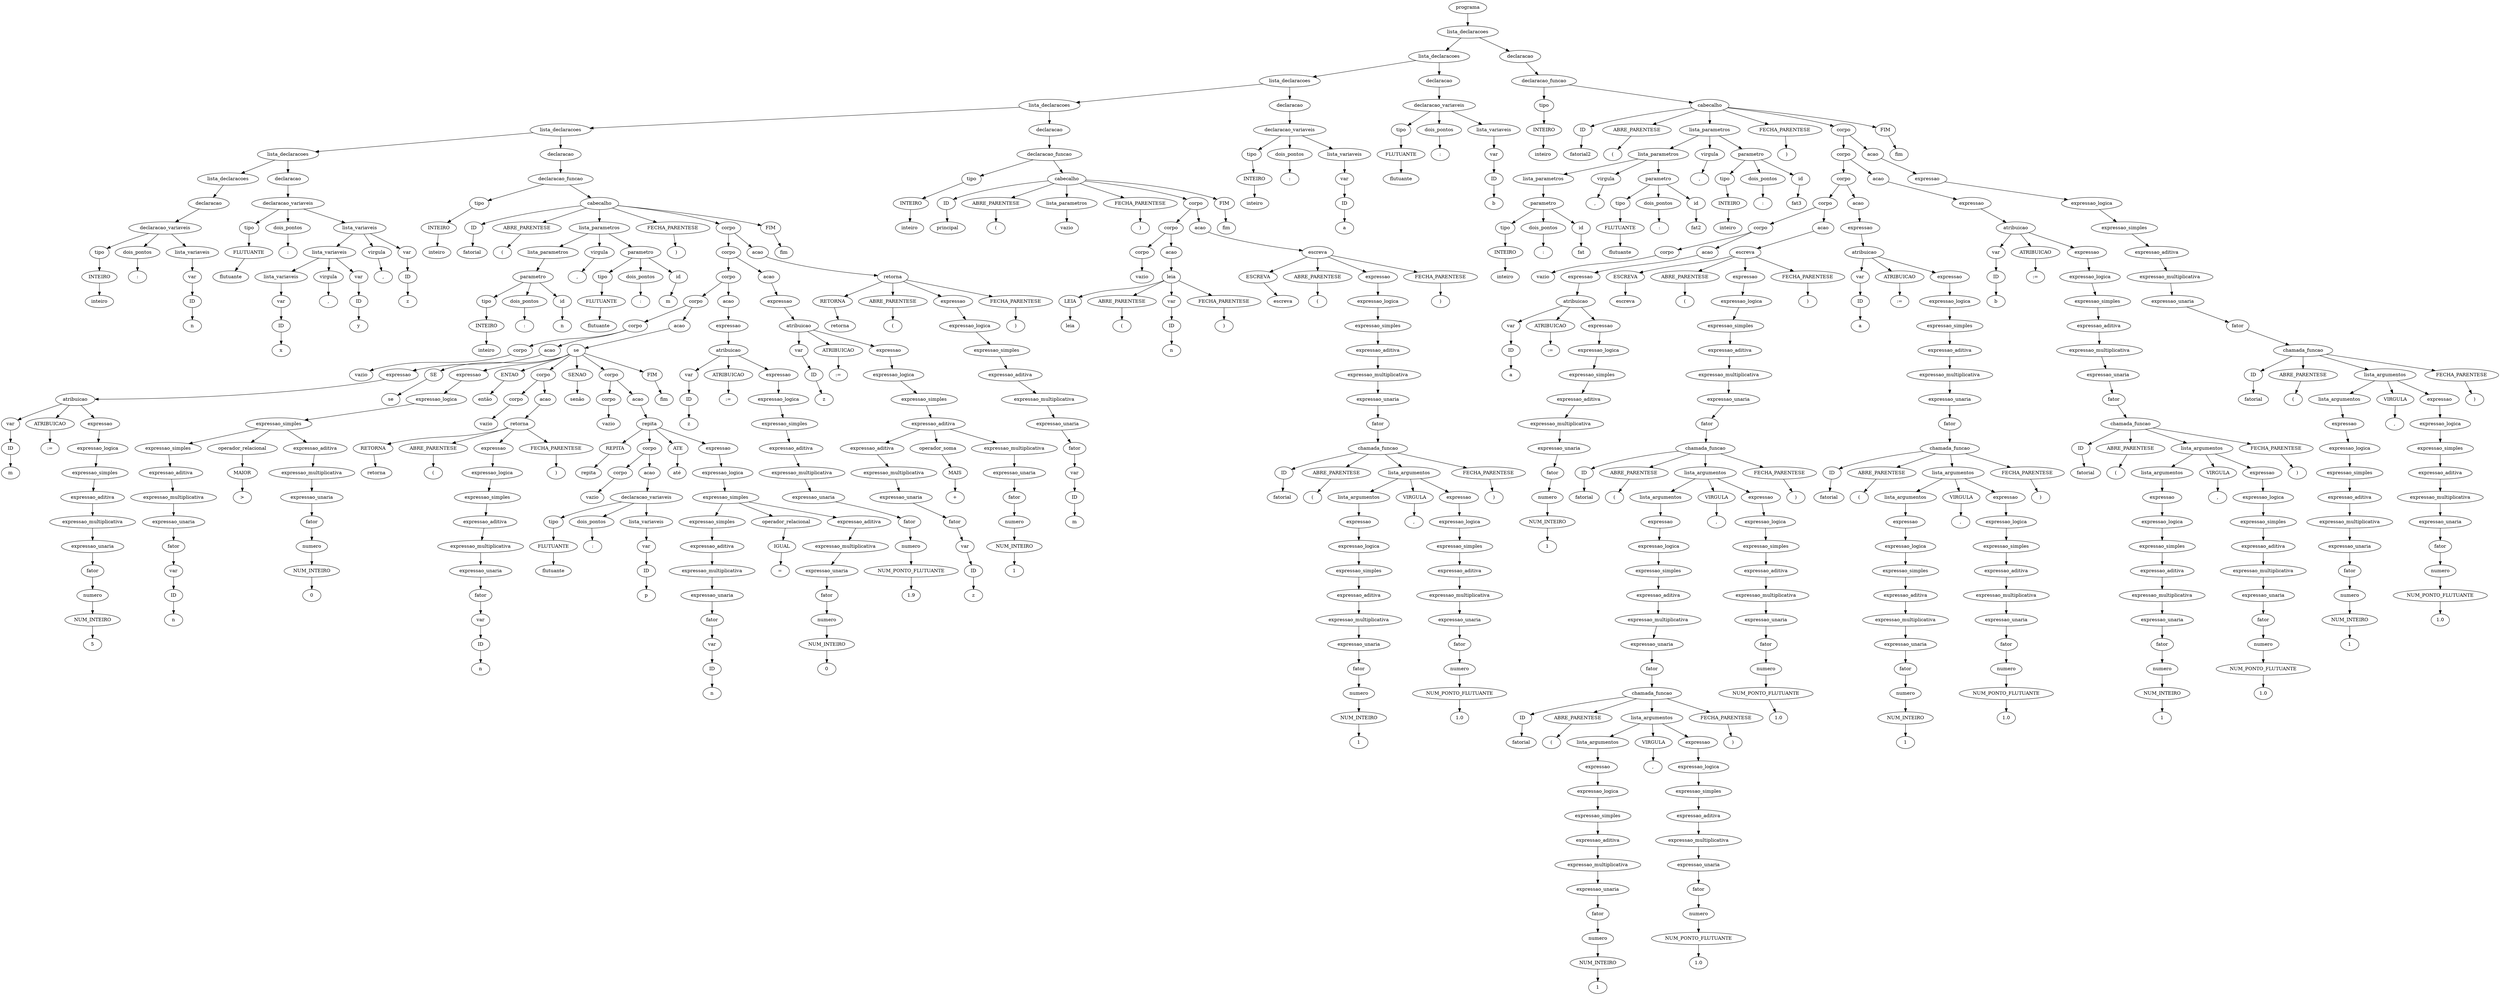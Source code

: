 digraph tree {
    "0x7fcf2af97a60" [label="programa"];
    "0x7fcf2ae71d60" [label="lista_declaracoes"];
    "0x7fcf2ae71250" [label="lista_declaracoes"];
    "0x7fcf2ae67430" [label="lista_declaracoes"];
    "0x7fcf2af97be0" [label="lista_declaracoes"];
    "0x7fcf2af27b20" [label="lista_declaracoes"];
    "0x7fcf2af9aac0" [label="lista_declaracoes"];
    "0x7fcf2af85eb0" [label="lista_declaracoes"];
    "0x7fcf2af85f40" [label="declaracao"];
    "0x7fcf2b099850" [label="declaracao_variaveis"];
    "0x7fcf2af85fa0" [label="tipo"];
    "0x7fcf2b099790" [label="INTEIRO"];
    "0x7fcf2b0997c0" [label="inteiro"];
    "0x7fcf2af85e80" [label="dois_pontos"];
    "0x7fcf2af9ad90" [label=":"];
    "0x7fcf2b0997f0" [label="lista_variaveis"];
    "0x7fcf2af85ee0" [label="var"];
    "0x7fcf2af85e50" [label="ID"];
    "0x7fcf2af9acd0" [label="n"];
    "0x7fcf2af9af70" [label="declaracao"];
    "0x7fcf2af273a0" [label="declaracao_variaveis"];
    "0x7fcf2af9ae20" [label="tipo"];
    "0x7fcf2af60f10" [label="FLUTUANTE"];
    "0x7fcf2af27100" [label="flutuante"];
    "0x7fcf2af272b0" [label="dois_pontos"];
    "0x7fcf2af272e0" [label=":"];
    "0x7fcf2af27430" [label="lista_variaveis"];
    "0x7fcf2af27040" [label="lista_variaveis"];
    "0x7fcf2af27250" [label="lista_variaveis"];
    "0x7fcf2af9afd0" [label="var"];
    "0x7fcf2af9ad30" [label="ID"];
    "0x7fcf2af270d0" [label="x"];
    "0x7fcf2af27280" [label="virgula"];
    "0x7fcf2af273d0" [label=","];
    "0x7fcf2af27190" [label="var"];
    "0x7fcf2af27160" [label="ID"];
    "0x7fcf2af27340" [label="y"];
    "0x7fcf2af27460" [label="virgula"];
    "0x7fcf2af27310" [label=","];
    "0x7fcf2af270a0" [label="var"];
    "0x7fcf2af27070" [label="ID"];
    "0x7fcf2af271f0" [label="z"];
    "0x7fcf2af27400" [label="declaracao"];
    "0x7fcf2af27370" [label="declaracao_funcao"];
    "0x7fcf2af85fd0" [label="tipo"];
    "0x7fcf2af85f10" [label="INTEIRO"];
    "0x7fcf2af274c0" [label="inteiro"];
    "0x7fcf2af97640" [label="cabecalho"];
    "0x7fcf2af97eb0" [label="ID"];
    "0x7fcf2af97d00" [label="fatorial"];
    "0x7fcf2af97d30" [label="ABRE_PARENTESE"];
    "0x7fcf2ae670d0" [label="("];
    "0x7fcf2af27670" [label="lista_parametros"];
    "0x7fcf2af27580" [label="lista_parametros"];
    "0x7fcf2af275b0" [label="parametro"];
    "0x7fcf2af274f0" [label="tipo"];
    "0x7fcf2af27490" [label="INTEIRO"];
    "0x7fcf2af276a0" [label="inteiro"];
    "0x7fcf2af275e0" [label="dois_pontos"];
    "0x7fcf2af277f0" [label=":"];
    "0x7fcf2af27820" [label="id"];
    "0x7fcf2af27850" [label="n"];
    "0x7fcf2af27910" [label="virgula"];
    "0x7fcf2af27700" [label=","];
    "0x7fcf2af27610" [label="parametro"];
    "0x7fcf2af276d0" [label="tipo"];
    "0x7fcf2af277c0" [label="FLUTUANTE"];
    "0x7fcf2af27940" [label="flutuante"];
    "0x7fcf2af27640" [label="dois_pontos"];
    "0x7fcf2af27a90" [label=":"];
    "0x7fcf2af27ac0" [label="id"];
    "0x7fcf2af27af0" [label="m"];
    "0x7fcf2ae67100" [label="FECHA_PARENTESE"];
    "0x7fcf2ae67130" [label=")"];
    "0x7fcf2af97e50" [label="corpo"];
    "0x7fcf2af97c40" [label="corpo"];
    "0x7fcf2af976d0" [label="corpo"];
    "0x7fcf2aee0dc0" [label="corpo"];
    "0x7fcf2af27f70" [label="corpo"];
    "0x7fcf2af27790" [label="corpo"];
    "0x7fcf2af278b0" [label="vazio"];
    "0x7fcf2af27e80" [label="acao"];
    "0x7fcf2af27970" [label="expressao"];
    "0x7fcf2af27e20" [label="atribuicao"];
    "0x7fcf2af27730" [label="var"];
    "0x7fcf2af279a0" [label="ID"];
    "0x7fcf2af27c10" [label="m"];
    "0x7fcf2af27eb0" [label="ATRIBUICAO"];
    "0x7fcf2af27f40" [label=":="];
    "0x7fcf2af27df0" [label="expressao"];
    "0x7fcf2af27dc0" [label="expressao_logica"];
    "0x7fcf2af27cd0" [label="expressao_simples"];
    "0x7fcf2af27ca0" [label="expressao_aditiva"];
    "0x7fcf2af27d90" [label="expressao_multiplicativa"];
    "0x7fcf2af27c40" [label="expressao_unaria"];
    "0x7fcf2af27c70" [label="fator"];
    "0x7fcf2af279d0" [label="numero"];
    "0x7fcf2af27b80" [label="NUM_INTEIRO"];
    "0x7fcf2af27d60" [label="5"];
    "0x7fcf2af27d00" [label="acao"];
    "0x7fcf2aee05b0" [label="se"];
    "0x7fcf2aee0af0" [label="SE"];
    "0x7fcf2af97430" [label="se"];
    "0x7fcf2aee04c0" [label="expressao"];
    "0x7fcf2aee0160" [label="expressao_logica"];
    "0x7fcf2aee0400" [label="expressao_simples"];
    "0x7fcf2aee00a0" [label="expressao_simples"];
    "0x7fcf2af27ee0" [label="expressao_aditiva"];
    "0x7fcf2af27a60" [label="expressao_multiplicativa"];
    "0x7fcf2af27fa0" [label="expressao_unaria"];
    "0x7fcf2af27e50" [label="fator"];
    "0x7fcf2af278e0" [label="var"];
    "0x7fcf2af27760" [label="ID"];
    "0x7fcf2af27be0" [label="n"];
    "0x7fcf2aee0100" [label="operador_relacional"];
    "0x7fcf2aee0220" [label="MAIOR"];
    "0x7fcf2aee0340" [label=">"];
    "0x7fcf2aee02e0" [label="expressao_aditiva"];
    "0x7fcf2aee0460" [label="expressao_multiplicativa"];
    "0x7fcf2aee0370" [label="expressao_unaria"];
    "0x7fcf2aee02b0" [label="fator"];
    "0x7fcf2af27fd0" [label="numero"];
    "0x7fcf2aee0040" [label="NUM_INTEIRO"];
    "0x7fcf2aee0430" [label="0"];
    "0x7fcf2af97460" [label="ENTAO"];
    "0x7fcf2af972b0" [label="então"];
    "0x7fcf2aee08b0" [label="corpo"];
    "0x7fcf2aee05e0" [label="corpo"];
    "0x7fcf2aee04f0" [label="vazio"];
    "0x7fcf2aee09d0" [label="acao"];
    "0x7fcf2aee0850" [label="retorna"];
    "0x7fcf2aee08e0" [label="RETORNA"];
    "0x7fcf2aee0a00" [label="retorna"];
    "0x7fcf2aee0a30" [label="ABRE_PARENTESE"];
    "0x7fcf2aee0a60" [label="("];
    "0x7fcf2aee0820" [label="expressao"];
    "0x7fcf2aee07f0" [label="expressao_logica"];
    "0x7fcf2aee0760" [label="expressao_simples"];
    "0x7fcf2aee06d0" [label="expressao_aditiva"];
    "0x7fcf2aee07c0" [label="expressao_multiplicativa"];
    "0x7fcf2aee0610" [label="expressao_unaria"];
    "0x7fcf2aee06a0" [label="fator"];
    "0x7fcf2aee0550" [label="var"];
    "0x7fcf2aee0490" [label="ID"];
    "0x7fcf2aee0790" [label="n"];
    "0x7fcf2aee0a90" [label="FECHA_PARENTESE"];
    "0x7fcf2aee0ac0" [label=")"];
    "0x7fcf2af970a0" [label="SENAO"];
    "0x7fcf2af97040" [label="senão"];
    "0x7fcf2aee0c10" [label="corpo"];
    "0x7fcf2aee0b20" [label="corpo"];
    "0x7fcf2aee0580" [label="vazio"];
    "0x7fcf2aee0880" [label="acao"];
    "0x7fcf2af97310" [label="repita"];
    "0x7fcf2af973a0" [label="REPITA"];
    "0x7fcf2af97340" [label="repita"];
    "0x7fcf2aee0d30" [label="corpo"];
    "0x7fcf2aee0bb0" [label="corpo"];
    "0x7fcf2aee0970" [label="vazio"];
    "0x7fcf2aee0be0" [label="acao"];
    "0x7fcf2aee0cd0" [label="declaracao_variaveis"];
    "0x7fcf2aee0910" [label="tipo"];
    "0x7fcf2aee0730" [label="FLUTUANTE"];
    "0x7fcf2aee0ca0" [label="flutuante"];
    "0x7fcf2aee0d90" [label="dois_pontos"];
    "0x7fcf2aee0eb0" [label=":"];
    "0x7fcf2aee0d00" [label="lista_variaveis"];
    "0x7fcf2aee0b50" [label="var"];
    "0x7fcf2aee0700" [label="ID"];
    "0x7fcf2aee0df0" [label="p"];
    "0x7fcf2af973d0" [label="ATE"];
    "0x7fcf2af97400" [label="até"];
    "0x7fcf2af972e0" [label="expressao"];
    "0x7fcf2aee0fd0" [label="expressao_logica"];
    "0x7fcf2af971f0" [label="expressao_simples"];
    "0x7fcf2aee0f70" [label="expressao_simples"];
    "0x7fcf2aee0e20" [label="expressao_aditiva"];
    "0x7fcf2aee0f10" [label="expressao_multiplicativa"];
    "0x7fcf2aee0e80" [label="expressao_unaria"];
    "0x7fcf2aee0c40" [label="fator"];
    "0x7fcf2aee0670" [label="var"];
    "0x7fcf2aee0b80" [label="ID"];
    "0x7fcf2aee0ee0" [label="n"];
    "0x7fcf2aee0fa0" [label="operador_relacional"];
    "0x7fcf2af97070" [label="IGUAL"];
    "0x7fcf2af97160" [label="="];
    "0x7fcf2af97100" [label="expressao_aditiva"];
    "0x7fcf2af97280" [label="expressao_multiplicativa"];
    "0x7fcf2af97190" [label="expressao_unaria"];
    "0x7fcf2af970d0" [label="fator"];
    "0x7fcf2aee0e50" [label="numero"];
    "0x7fcf2aee0f40" [label="NUM_INTEIRO"];
    "0x7fcf2af97250" [label="0"];
    "0x7fcf2af97490" [label="FIM"];
    "0x7fcf2af974c0" [label="fim"];
    "0x7fcf2aee03d0" [label="acao"];
    "0x7fcf2aee01c0" [label="expressao"];
    "0x7fcf2af97580" [label="atribuicao"];
    "0x7fcf2af27f10" [label="var"];
    "0x7fcf2af27bb0" [label="ID"];
    "0x7fcf2aee0310" [label="z"];
    "0x7fcf2af97610" [label="ATRIBUICAO"];
    "0x7fcf2af976a0" [label=":="];
    "0x7fcf2af97550" [label="expressao"];
    "0x7fcf2af971c0" [label="expressao_logica"];
    "0x7fcf2af97520" [label="expressao_simples"];
    "0x7fcf2aee0640" [label="expressao_aditiva"];
    "0x7fcf2af97220" [label="expressao_multiplicativa"];
    "0x7fcf2aee09a0" [label="expressao_unaria"];
    "0x7fcf2aee0940" [label="fator"];
    "0x7fcf2aee0d60" [label="numero"];
    "0x7fcf2af97370" [label="NUM_PONTO_FLUTUANTE"];
    "0x7fcf2af97130" [label="1.9"];
    "0x7fcf2af97c10" [label="acao"];
    "0x7fcf2af97700" [label="expressao"];
    "0x7fcf2af97940" [label="atribuicao"];
    "0x7fcf2af27d30" [label="var"];
    "0x7fcf2aee0280" [label="ID"];
    "0x7fcf2aee0520" [label="z"];
    "0x7fcf2af978e0" [label="ATRIBUICAO"];
    "0x7fcf2af97bb0" [label=":="];
    "0x7fcf2af97b80" [label="expressao"];
    "0x7fcf2af97b50" [label="expressao_logica"];
    "0x7fcf2af978b0" [label="expressao_simples"];
    "0x7fcf2af979a0" [label="expressao_aditiva"];
    "0x7fcf2af97790" [label="expressao_aditiva"];
    "0x7fcf2af97880" [label="expressao_multiplicativa"];
    "0x7fcf2aee03a0" [label="expressao_unaria"];
    "0x7fcf2af97760" [label="fator"];
    "0x7fcf2aee0c70" [label="var"];
    "0x7fcf2af974f0" [label="ID"];
    "0x7fcf2af97850" [label="z"];
    "0x7fcf2af97a00" [label="operador_soma"];
    "0x7fcf2af97820" [label="MAIS"];
    "0x7fcf2af97910" [label="+"];
    "0x7fcf2af97b20" [label="expressao_multiplicativa"];
    "0x7fcf2af97a30" [label="expressao_unaria"];
    "0x7fcf2af97970" [label="fator"];
    "0x7fcf2af977c0" [label="numero"];
    "0x7fcf2af977f0" [label="NUM_INTEIRO"];
    "0x7fcf2af97af0" [label="1"];
    "0x7fcf2af97f70" [label="acao"];
    "0x7fcf2af97df0" [label="retorna"];
    "0x7fcf2af97e80" [label="RETORNA"];
    "0x7fcf2af97fa0" [label="retorna"];
    "0x7fcf2af97fd0" [label="ABRE_PARENTESE"];
    "0x7fcf2ae67040" [label="("];
    "0x7fcf2af97dc0" [label="expressao"];
    "0x7fcf2af97d90" [label="expressao_logica"];
    "0x7fcf2af97d60" [label="expressao_simples"];
    "0x7fcf2af97cd0" [label="expressao_aditiva"];
    "0x7fcf2af975b0" [label="expressao_multiplicativa"];
    "0x7fcf2af97c70" [label="expressao_unaria"];
    "0x7fcf2af97ca0" [label="fator"];
    "0x7fcf2af975e0" [label="var"];
    "0x7fcf2af97670" [label="ID"];
    "0x7fcf2af97730" [label="m"];
    "0x7fcf2ae67070" [label="FECHA_PARENTESE"];
    "0x7fcf2ae670a0" [label=")"];
    "0x7fcf2ae67160" [label="FIM"];
    "0x7fcf2ae67190" [label="fim"];
    "0x7fcf2af27b50" [label="declaracao"];
    "0x7fcf2af27a00" [label="declaracao_funcao"];
    "0x7fcf2af9adc0" [label="tipo"];
    "0x7fcf2af9adf0" [label="INTEIRO"];
    "0x7fcf2af27520" [label="inteiro"];
    "0x7fcf2ae67220" [label="cabecalho"];
    "0x7fcf2ae67fd0" [label="ID"];
    "0x7fcf2ae67a30" [label="principal"];
    "0x7fcf2ae67d00" [label="ABRE_PARENTESE"];
    "0x7fcf2ae67d30" [label="("];
    "0x7fcf2ae671f0" [label="lista_parametros"];
    "0x7fcf2af97e20" [label="vazio"];
    "0x7fcf2ae71040" [label="FECHA_PARENTESE"];
    "0x7fcf2ae71070" [label=")"];
    "0x7fcf2ae67be0" [label="corpo"];
    "0x7fcf2ae67520" [label="corpo"];
    "0x7fcf2ae672e0" [label="corpo"];
    "0x7fcf2af271c0" [label="vazio"];
    "0x7fcf2ae675e0" [label="acao"];
    "0x7fcf2ae673a0" [label="leia"];
    "0x7fcf2ae673d0" [label="LEIA"];
    "0x7fcf2ae67610" [label="leia"];
    "0x7fcf2ae67640" [label="ABRE_PARENTESE"];
    "0x7fcf2ae67670" [label="("];
    "0x7fcf2ae671c0" [label="var"];
    "0x7fcf2ae67250" [label="ID"];
    "0x7fcf2ae674c0" [label="n"];
    "0x7fcf2ae676a0" [label="FECHA_PARENTESE"];
    "0x7fcf2ae676d0" [label=")"];
    "0x7fcf2ae67eb0" [label="acao"];
    "0x7fcf2ae67400" [label="escreva"];
    "0x7fcf2ae67c70" [label="ESCREVA"];
    "0x7fcf2ae67ee0" [label="escreva"];
    "0x7fcf2ae67f10" [label="ABRE_PARENTESE"];
    "0x7fcf2ae67f40" [label="("];
    "0x7fcf2ae67460" [label="expressao"];
    "0x7fcf2ae67e20" [label="expressao_logica"];
    "0x7fcf2ae67d60" [label="expressao_simples"];
    "0x7fcf2ae67310" [label="expressao_aditiva"];
    "0x7fcf2ae67df0" [label="expressao_multiplicativa"];
    "0x7fcf2ae67cd0" [label="expressao_unaria"];
    "0x7fcf2ae67d90" [label="fator"];
    "0x7fcf2ae67910" [label="chamada_funcao"];
    "0x7fcf2ae679a0" [label="ID"];
    "0x7fcf2ae677c0" [label="fatorial"];
    "0x7fcf2ae677f0" [label="ABRE_PARENTESE"];
    "0x7fcf2ae67bb0" [label="("];
    "0x7fcf2ae67b80" [label="lista_argumentos"];
    "0x7fcf2ae678b0" [label="lista_argumentos"];
    "0x7fcf2ae67880" [label="expressao"];
    "0x7fcf2ae67850" [label="expressao_logica"];
    "0x7fcf2ae67820" [label="expressao_simples"];
    "0x7fcf2ae67790" [label="expressao_aditiva"];
    "0x7fcf2ae67730" [label="expressao_multiplicativa"];
    "0x7fcf2ae67580" [label="expressao_unaria"];
    "0x7fcf2ae67760" [label="fator"];
    "0x7fcf2af97f40" [label="numero"];
    "0x7fcf2ae672b0" [label="NUM_INTEIRO"];
    "0x7fcf2ae67700" [label="1"];
    "0x7fcf2ae67c10" [label="VIRGULA"];
    "0x7fcf2ae67ca0" [label=","];
    "0x7fcf2ae67b50" [label="expressao"];
    "0x7fcf2ae67b20" [label="expressao_logica"];
    "0x7fcf2ae67a90" [label="expressao_simples"];
    "0x7fcf2ae67a00" [label="expressao_aditiva"];
    "0x7fcf2ae67af0" [label="expressao_multiplicativa"];
    "0x7fcf2ae67940" [label="expressao_unaria"];
    "0x7fcf2ae679d0" [label="fator"];
    "0x7fcf2ae678e0" [label="numero"];
    "0x7fcf2ae67970" [label="NUM_PONTO_FLUTUANTE"];
    "0x7fcf2ae67ac0" [label="1.0"];
    "0x7fcf2ae67c40" [label="FECHA_PARENTESE"];
    "0x7fcf2ae67dc0" [label=")"];
    "0x7fcf2ae67f70" [label="FECHA_PARENTESE"];
    "0x7fcf2ae67fa0" [label=")"];
    "0x7fcf2ae710a0" [label="FIM"];
    "0x7fcf2ae710d0" [label="fim"];
    "0x7fcf2ae67280" [label="declaracao"];
    "0x7fcf2ae67550" [label="declaracao_variaveis"];
    "0x7fcf2af27550" [label="tipo"];
    "0x7fcf2af27220" [label="INTEIRO"];
    "0x7fcf2af27a30" [label="inteiro"];
    "0x7fcf2ae71190" [label="dois_pontos"];
    "0x7fcf2ae711c0" [label=":"];
    "0x7fcf2ae67a60" [label="lista_variaveis"];
    "0x7fcf2ae67340" [label="var"];
    "0x7fcf2ae67370" [label="ID"];
    "0x7fcf2ae67e80" [label="a"];
    "0x7fcf2af97f10" [label="declaracao"];
    "0x7fcf2ae712e0" [label="declaracao_variaveis"];
    "0x7fcf2af97a90" [label="tipo"];
    "0x7fcf2af979d0" [label="FLUTUANTE"];
    "0x7fcf2ae71220" [label="flutuante"];
    "0x7fcf2ae714f0" [label="dois_pontos"];
    "0x7fcf2ae71520" [label=":"];
    "0x7fcf2ae71130" [label="lista_variaveis"];
    "0x7fcf2ae67e50" [label="var"];
    "0x7fcf2ae675b0" [label="ID"];
    "0x7fcf2ae713a0" [label="b"];
    "0x7fcf2ae71550" [label="declaracao"];
    "0x7fcf2ae71100" [label="declaracao_funcao"];
    "0x7fcf2af97ee0" [label="tipo"];
    "0x7fcf2af97ac0" [label="INTEIRO"];
    "0x7fcf2ae71580" [label="inteiro"];
    "0x7fcf2ae89190" [label="cabecalho"];
    "0x7fcf2ae89880" [label="ID"];
    "0x7fcf2ae89700" [label="fatorial2"];
    "0x7fcf2ae89bb0" [label="ABRE_PARENTESE"];
    "0x7fcf2ae89be0" [label="("];
    "0x7fcf2ae71790" [label="lista_parametros"];
    "0x7fcf2ae716d0" [label="lista_parametros"];
    "0x7fcf2ae715b0" [label="lista_parametros"];
    "0x7fcf2ae715e0" [label="parametro"];
    "0x7fcf2ae71340" [label="tipo"];
    "0x7fcf2ae71280" [label="INTEIRO"];
    "0x7fcf2ae71700" [label="inteiro"];
    "0x7fcf2ae71640" [label="dois_pontos"];
    "0x7fcf2ae71850" [label=":"];
    "0x7fcf2ae71880" [label="id"];
    "0x7fcf2ae718b0" [label="fat"];
    "0x7fcf2ae71940" [label="virgula"];
    "0x7fcf2ae71760" [label=","];
    "0x7fcf2ae71670" [label="parametro"];
    "0x7fcf2ae71730" [label="tipo"];
    "0x7fcf2ae71820" [label="FLUTUANTE"];
    "0x7fcf2ae71970" [label="flutuante"];
    "0x7fcf2ae716a0" [label="dois_pontos"];
    "0x7fcf2ae71ac0" [label=":"];
    "0x7fcf2ae71af0" [label="id"];
    "0x7fcf2ae71b20" [label="fat2"];
    "0x7fcf2ae71c10" [label="virgula"];
    "0x7fcf2ae71bb0" [label=","];
    "0x7fcf2ae719d0" [label="parametro"];
    "0x7fcf2ae718e0" [label="tipo"];
    "0x7fcf2ae71910" [label="INTEIRO"];
    "0x7fcf2ae717c0" [label="inteiro"];
    "0x7fcf2ae71a00" [label="dois_pontos"];
    "0x7fcf2ae71cd0" [label=":"];
    "0x7fcf2ae71d00" [label="id"];
    "0x7fcf2ae71d30" [label="fat3"];
    "0x7fcf2ae89c10" [label="FECHA_PARENTESE"];
    "0x7fcf2ae89c40" [label=")"];
    "0x7fcf2ae89100" [label="corpo"];
    "0x7fcf2ae893a0" [label="corpo"];
    "0x7fcf2ae80a90" [label="corpo"];
    "0x7fcf2ae79cd0" [label="corpo"];
    "0x7fcf2ae791f0" [label="corpo"];
    "0x7fcf2ae71a60" [label="corpo"];
    "0x7fcf2ae71b50" [label="vazio"];
    "0x7fcf2ae71df0" [label="acao"];
    "0x7fcf2ae717f0" [label="expressao"];
    "0x7fcf2ae790a0" [label="atribuicao"];
    "0x7fcf2ae71be0" [label="var"];
    "0x7fcf2ae71dc0" [label="ID"];
    "0x7fcf2ae71e50" [label="a"];
    "0x7fcf2ae79130" [label="ATRIBUICAO"];
    "0x7fcf2ae791c0" [label=":="];
    "0x7fcf2ae79070" [label="expressao"];
    "0x7fcf2ae79040" [label="expressao_logica"];
    "0x7fcf2ae71f70" [label="expressao_simples"];
    "0x7fcf2ae71ee0" [label="expressao_aditiva"];
    "0x7fcf2ae71fd0" [label="expressao_multiplicativa"];
    "0x7fcf2ae71e80" [label="expressao_unaria"];
    "0x7fcf2ae71eb0" [label="fator"];
    "0x7fcf2ae719a0" [label="numero"];
    "0x7fcf2ae71a90" [label="NUM_INTEIRO"];
    "0x7fcf2ae71fa0" [label="1"];
    "0x7fcf2ae71f10" [label="acao"];
    "0x7fcf2ae792b0" [label="escreva"];
    "0x7fcf2ae79d60" [label="ESCREVA"];
    "0x7fcf2ae79fd0" [label="escreva"];
    "0x7fcf2ae80040" [label="ABRE_PARENTESE"];
    "0x7fcf2ae80070" [label="("];
    "0x7fcf2ae79280" [label="expressao"];
    "0x7fcf2ae79f10" [label="expressao_logica"];
    "0x7fcf2ae79e50" [label="expressao_simples"];
    "0x7fcf2ae79250" [label="expressao_aditiva"];
    "0x7fcf2ae79ee0" [label="expressao_multiplicativa"];
    "0x7fcf2ae79dc0" [label="expressao_unaria"];
    "0x7fcf2ae79e80" [label="fator"];
    "0x7fcf2ae79850" [label="chamada_funcao"];
    "0x7fcf2ae796d0" [label="ID"];
    "0x7fcf2ae79970" [label="fatorial"];
    "0x7fcf2ae799a0" [label="ABRE_PARENTESE"];
    "0x7fcf2ae79ca0" [label="("];
    "0x7fcf2ae79c70" [label="lista_argumentos"];
    "0x7fcf2ae79370" [label="lista_argumentos"];
    "0x7fcf2ae79340" [label="expressao"];
    "0x7fcf2ae79a90" [label="expressao_logica"];
    "0x7fcf2ae799d0" [label="expressao_simples"];
    "0x7fcf2ae79310" [label="expressao_aditiva"];
    "0x7fcf2ae79a60" [label="expressao_multiplicativa"];
    "0x7fcf2ae79940" [label="expressao_unaria"];
    "0x7fcf2ae79a00" [label="fator"];
    "0x7fcf2ae79580" [label="chamada_funcao"];
    "0x7fcf2ae79610" [label="ID"];
    "0x7fcf2ae79430" [label="fatorial"];
    "0x7fcf2ae79460" [label="ABRE_PARENTESE"];
    "0x7fcf2ae79820" [label="("];
    "0x7fcf2ae797f0" [label="lista_argumentos"];
    "0x7fcf2ae79520" [label="lista_argumentos"];
    "0x7fcf2ae794f0" [label="expressao"];
    "0x7fcf2ae794c0" [label="expressao_logica"];
    "0x7fcf2ae79490" [label="expressao_simples"];
    "0x7fcf2ae79400" [label="expressao_aditiva"];
    "0x7fcf2ae71ca0" [label="expressao_multiplicativa"];
    "0x7fcf2ae79220" [label="expressao_unaria"];
    "0x7fcf2ae793d0" [label="fator"];
    "0x7fcf2ae71b80" [label="numero"];
    "0x7fcf2ae71a30" [label="NUM_INTEIRO"];
    "0x7fcf2ae71e20" [label="1"];
    "0x7fcf2ae79880" [label="VIRGULA"];
    "0x7fcf2ae79910" [label=","];
    "0x7fcf2ae797c0" [label="expressao"];
    "0x7fcf2ae79790" [label="expressao_logica"];
    "0x7fcf2ae79700" [label="expressao_simples"];
    "0x7fcf2ae79670" [label="expressao_aditiva"];
    "0x7fcf2ae79760" [label="expressao_multiplicativa"];
    "0x7fcf2ae795b0" [label="expressao_unaria"];
    "0x7fcf2ae79640" [label="fator"];
    "0x7fcf2ae79550" [label="numero"];
    "0x7fcf2ae795e0" [label="NUM_PONTO_FLUTUANTE"];
    "0x7fcf2ae79730" [label="1.0"];
    "0x7fcf2ae798b0" [label="FECHA_PARENTESE"];
    "0x7fcf2ae79a30" [label=")"];
    "0x7fcf2ae79d00" [label="VIRGULA"];
    "0x7fcf2ae79d90" [label=","];
    "0x7fcf2ae79c40" [label="expressao"];
    "0x7fcf2ae79c10" [label="expressao_logica"];
    "0x7fcf2ae79b80" [label="expressao_simples"];
    "0x7fcf2ae79af0" [label="expressao_aditiva"];
    "0x7fcf2ae79be0" [label="expressao_multiplicativa"];
    "0x7fcf2ae798e0" [label="expressao_unaria"];
    "0x7fcf2ae79ac0" [label="fator"];
    "0x7fcf2ae793a0" [label="numero"];
    "0x7fcf2ae796a0" [label="NUM_PONTO_FLUTUANTE"];
    "0x7fcf2ae79bb0" [label="1.0"];
    "0x7fcf2ae79d30" [label="FECHA_PARENTESE"];
    "0x7fcf2ae79eb0" [label=")"];
    "0x7fcf2ae800a0" [label="FECHA_PARENTESE"];
    "0x7fcf2ae800d0" [label=")"];
    "0x7fcf2ae79160" [label="acao"];
    "0x7fcf2ae79f40" [label="expressao"];
    "0x7fcf2ae80130" [label="atribuicao"];
    "0x7fcf2ae79100" [label="var"];
    "0x7fcf2ae79190" [label="ID"];
    "0x7fcf2ae79b20" [label="a"];
    "0x7fcf2ae80880" [label="ATRIBUICAO"];
    "0x7fcf2ae80a60" [label=":="];
    "0x7fcf2ae80100" [label="expressao"];
    "0x7fcf2ae80a30" [label="expressao_logica"];
    "0x7fcf2ae80970" [label="expressao_simples"];
    "0x7fcf2ae809a0" [label="expressao_aditiva"];
    "0x7fcf2ae80a00" [label="expressao_multiplicativa"];
    "0x7fcf2ae808e0" [label="expressao_unaria"];
    "0x7fcf2ae79e20" [label="fator"];
    "0x7fcf2ae80400" [label="chamada_funcao"];
    "0x7fcf2ae80490" [label="ID"];
    "0x7fcf2ae80220" [label="fatorial"];
    "0x7fcf2ae80250" [label="ABRE_PARENTESE"];
    "0x7fcf2ae80790" [label="("];
    "0x7fcf2ae80730" [label="lista_argumentos"];
    "0x7fcf2ae80370" [label="lista_argumentos"];
    "0x7fcf2ae80340" [label="expressao"];
    "0x7fcf2ae80310" [label="expressao_logica"];
    "0x7fcf2ae80280" [label="expressao_simples"];
    "0x7fcf2ae801f0" [label="expressao_aditiva"];
    "0x7fcf2ae802e0" [label="expressao_multiplicativa"];
    "0x7fcf2ae79df0" [label="expressao_unaria"];
    "0x7fcf2ae80190" [label="fator"];
    "0x7fcf2ae79f70" [label="numero"];
    "0x7fcf2ae79b50" [label="NUM_INTEIRO"];
    "0x7fcf2ae802b0" [label="1"];
    "0x7fcf2ae80820" [label="VIRGULA"];
    "0x7fcf2ae808b0" [label=","];
    "0x7fcf2ae806d0" [label="expressao"];
    "0x7fcf2ae80670" [label="expressao_logica"];
    "0x7fcf2ae80580" [label="expressao_simples"];
    "0x7fcf2ae804f0" [label="expressao_aditiva"];
    "0x7fcf2ae80610" [label="expressao_multiplicativa"];
    "0x7fcf2ae80430" [label="expressao_unaria"];
    "0x7fcf2ae804c0" [label="fator"];
    "0x7fcf2ae803d0" [label="numero"];
    "0x7fcf2ae80460" [label="NUM_PONTO_FLUTUANTE"];
    "0x7fcf2ae805b0" [label="1.0"];
    "0x7fcf2ae80850" [label="FECHA_PARENTESE"];
    "0x7fcf2ae809d0" [label=")"];
    "0x7fcf2ae80520" [label="acao"];
    "0x7fcf2ae80ac0" [label="expressao"];
    "0x7fcf2ae80f40" [label="atribuicao"];
    "0x7fcf2ae71f40" [label="var"];
    "0x7fcf2ae79fa0" [label="ID"];
    "0x7fcf2ae792e0" [label="b"];
    "0x7fcf2ae892b0" [label="ATRIBUICAO"];
    "0x7fcf2ae89370" [label=":="];
    "0x7fcf2ae80b80" [label="expressao"];
    "0x7fcf2ae89340" [label="expressao_logica"];
    "0x7fcf2ae80f10" [label="expressao_simples"];
    "0x7fcf2ae80b50" [label="expressao_aditiva"];
    "0x7fcf2ae89310" [label="expressao_multiplicativa"];
    "0x7fcf2ae80bb0" [label="expressao_unaria"];
    "0x7fcf2ae80b20" [label="fator"];
    "0x7fcf2ae80df0" [label="chamada_funcao"];
    "0x7fcf2ae80e80" [label="ID"];
    "0x7fcf2ae80c40" [label="fatorial"];
    "0x7fcf2ae80c70" [label="ABRE_PARENTESE"];
    "0x7fcf2ae890d0" [label="("];
    "0x7fcf2ae890a0" [label="lista_argumentos"];
    "0x7fcf2ae80d90" [label="lista_argumentos"];
    "0x7fcf2ae80d60" [label="expressao"];
    "0x7fcf2ae80d30" [label="expressao_logica"];
    "0x7fcf2ae80ca0" [label="expressao_simples"];
    "0x7fcf2ae80c10" [label="expressao_aditiva"];
    "0x7fcf2ae80d00" [label="expressao_multiplicativa"];
    "0x7fcf2ae790d0" [label="expressao_unaria"];
    "0x7fcf2ae80be0" [label="fator"];
    "0x7fcf2ae80910" [label="numero"];
    "0x7fcf2ae80940" [label="NUM_INTEIRO"];
    "0x7fcf2ae80cd0" [label="1"];
    "0x7fcf2ae89130" [label="VIRGULA"];
    "0x7fcf2ae891c0" [label=","];
    "0x7fcf2ae89070" [label="expressao"];
    "0x7fcf2ae89040" [label="expressao_logica"];
    "0x7fcf2ae80f70" [label="expressao_simples"];
    "0x7fcf2ae80ee0" [label="expressao_aditiva"];
    "0x7fcf2ae80fd0" [label="expressao_multiplicativa"];
    "0x7fcf2ae80e20" [label="expressao_unaria"];
    "0x7fcf2ae80eb0" [label="fator"];
    "0x7fcf2ae80dc0" [label="numero"];
    "0x7fcf2ae80e50" [label="NUM_PONTO_FLUTUANTE"];
    "0x7fcf2ae80fa0" [label="1.0"];
    "0x7fcf2ae89160" [label="FECHA_PARENTESE"];
    "0x7fcf2ae892e0" [label=")"];
    "0x7fcf2ae891f0" [label="acao"];
    "0x7fcf2ae89250" [label="expressao"];
    "0x7fcf2ae89ac0" [label="expressao_logica"];
    "0x7fcf2ae899d0" [label="expressao_simples"];
    "0x7fcf2ae89220" [label="expressao_aditiva"];
    "0x7fcf2ae89a90" [label="expressao_multiplicativa"];
    "0x7fcf2ae89970" [label="expressao_unaria"];
    "0x7fcf2ae89a30" [label="fator"];
    "0x7fcf2ae895b0" [label="chamada_funcao"];
    "0x7fcf2ae89640" [label="ID"];
    "0x7fcf2ae89460" [label="fatorial"];
    "0x7fcf2ae89490" [label="ABRE_PARENTESE"];
    "0x7fcf2ae89850" [label="("];
    "0x7fcf2ae89820" [label="lista_argumentos"];
    "0x7fcf2ae89550" [label="lista_argumentos"];
    "0x7fcf2ae89520" [label="expressao"];
    "0x7fcf2ae894f0" [label="expressao_logica"];
    "0x7fcf2ae894c0" [label="expressao_simples"];
    "0x7fcf2ae89430" [label="expressao_aditiva"];
    "0x7fcf2ae80160" [label="expressao_multiplicativa"];
    "0x7fcf2ae893d0" [label="expressao_unaria"];
    "0x7fcf2ae89400" [label="fator"];
    "0x7fcf2ae807f0" [label="numero"];
    "0x7fcf2ae80550" [label="NUM_INTEIRO"];
    "0x7fcf2ae80af0" [label="1"];
    "0x7fcf2ae898b0" [label="VIRGULA"];
    "0x7fcf2ae89940" [label=","];
    "0x7fcf2ae897f0" [label="expressao"];
    "0x7fcf2ae897c0" [label="expressao_logica"];
    "0x7fcf2ae89730" [label="expressao_simples"];
    "0x7fcf2ae896a0" [label="expressao_aditiva"];
    "0x7fcf2ae89790" [label="expressao_multiplicativa"];
    "0x7fcf2ae895e0" [label="expressao_unaria"];
    "0x7fcf2ae89670" [label="fator"];
    "0x7fcf2ae89580" [label="numero"];
    "0x7fcf2ae89610" [label="NUM_PONTO_FLUTUANTE"];
    "0x7fcf2ae89760" [label="1.0"];
    "0x7fcf2ae898e0" [label="FECHA_PARENTESE"];
    "0x7fcf2ae89a60" [label=")"];
    "0x7fcf2ae89c70" [label="FIM"];
    "0x7fcf2ae89ca0" [label="fim"];
    "0x7fcf2af97a60" -> "0x7fcf2ae71d60";
    "0x7fcf2ae71d60" -> "0x7fcf2ae71250";
    "0x7fcf2ae71d60" -> "0x7fcf2ae71550";
    "0x7fcf2ae71250" -> "0x7fcf2ae67430";
    "0x7fcf2ae71250" -> "0x7fcf2af97f10";
    "0x7fcf2ae67430" -> "0x7fcf2af97be0";
    "0x7fcf2ae67430" -> "0x7fcf2ae67280";
    "0x7fcf2af97be0" -> "0x7fcf2af27b20";
    "0x7fcf2af97be0" -> "0x7fcf2af27b50";
    "0x7fcf2af27b20" -> "0x7fcf2af9aac0";
    "0x7fcf2af27b20" -> "0x7fcf2af27400";
    "0x7fcf2af9aac0" -> "0x7fcf2af85eb0";
    "0x7fcf2af9aac0" -> "0x7fcf2af9af70";
    "0x7fcf2af85eb0" -> "0x7fcf2af85f40";
    "0x7fcf2af85f40" -> "0x7fcf2b099850";
    "0x7fcf2b099850" -> "0x7fcf2af85fa0";
    "0x7fcf2b099850" -> "0x7fcf2af85e80";
    "0x7fcf2b099850" -> "0x7fcf2b0997f0";
    "0x7fcf2af85fa0" -> "0x7fcf2b099790";
    "0x7fcf2b099790" -> "0x7fcf2b0997c0";
    "0x7fcf2af85e80" -> "0x7fcf2af9ad90";
    "0x7fcf2b0997f0" -> "0x7fcf2af85ee0";
    "0x7fcf2af85ee0" -> "0x7fcf2af85e50";
    "0x7fcf2af85e50" -> "0x7fcf2af9acd0";
    "0x7fcf2af9af70" -> "0x7fcf2af273a0";
    "0x7fcf2af273a0" -> "0x7fcf2af9ae20";
    "0x7fcf2af273a0" -> "0x7fcf2af272b0";
    "0x7fcf2af273a0" -> "0x7fcf2af27430";
    "0x7fcf2af9ae20" -> "0x7fcf2af60f10";
    "0x7fcf2af60f10" -> "0x7fcf2af27100";
    "0x7fcf2af272b0" -> "0x7fcf2af272e0";
    "0x7fcf2af27430" -> "0x7fcf2af27040";
    "0x7fcf2af27430" -> "0x7fcf2af27460";
    "0x7fcf2af27430" -> "0x7fcf2af270a0";
    "0x7fcf2af27040" -> "0x7fcf2af27250";
    "0x7fcf2af27040" -> "0x7fcf2af27280";
    "0x7fcf2af27040" -> "0x7fcf2af27190";
    "0x7fcf2af27250" -> "0x7fcf2af9afd0";
    "0x7fcf2af9afd0" -> "0x7fcf2af9ad30";
    "0x7fcf2af9ad30" -> "0x7fcf2af270d0";
    "0x7fcf2af27280" -> "0x7fcf2af273d0";
    "0x7fcf2af27190" -> "0x7fcf2af27160";
    "0x7fcf2af27160" -> "0x7fcf2af27340";
    "0x7fcf2af27460" -> "0x7fcf2af27310";
    "0x7fcf2af270a0" -> "0x7fcf2af27070";
    "0x7fcf2af27070" -> "0x7fcf2af271f0";
    "0x7fcf2af27400" -> "0x7fcf2af27370";
    "0x7fcf2af27370" -> "0x7fcf2af85fd0";
    "0x7fcf2af27370" -> "0x7fcf2af97640";
    "0x7fcf2af85fd0" -> "0x7fcf2af85f10";
    "0x7fcf2af85f10" -> "0x7fcf2af274c0";
    "0x7fcf2af97640" -> "0x7fcf2af97eb0";
    "0x7fcf2af97640" -> "0x7fcf2af97d30";
    "0x7fcf2af97640" -> "0x7fcf2af27670";
    "0x7fcf2af97640" -> "0x7fcf2ae67100";
    "0x7fcf2af97640" -> "0x7fcf2af97e50";
    "0x7fcf2af97640" -> "0x7fcf2ae67160";
    "0x7fcf2af97eb0" -> "0x7fcf2af97d00";
    "0x7fcf2af97d30" -> "0x7fcf2ae670d0";
    "0x7fcf2af27670" -> "0x7fcf2af27580";
    "0x7fcf2af27670" -> "0x7fcf2af27910";
    "0x7fcf2af27670" -> "0x7fcf2af27610";
    "0x7fcf2af27580" -> "0x7fcf2af275b0";
    "0x7fcf2af275b0" -> "0x7fcf2af274f0";
    "0x7fcf2af275b0" -> "0x7fcf2af275e0";
    "0x7fcf2af275b0" -> "0x7fcf2af27820";
    "0x7fcf2af274f0" -> "0x7fcf2af27490";
    "0x7fcf2af27490" -> "0x7fcf2af276a0";
    "0x7fcf2af275e0" -> "0x7fcf2af277f0";
    "0x7fcf2af27820" -> "0x7fcf2af27850";
    "0x7fcf2af27910" -> "0x7fcf2af27700";
    "0x7fcf2af27610" -> "0x7fcf2af276d0";
    "0x7fcf2af27610" -> "0x7fcf2af27640";
    "0x7fcf2af27610" -> "0x7fcf2af27ac0";
    "0x7fcf2af276d0" -> "0x7fcf2af277c0";
    "0x7fcf2af277c0" -> "0x7fcf2af27940";
    "0x7fcf2af27640" -> "0x7fcf2af27a90";
    "0x7fcf2af27ac0" -> "0x7fcf2af27af0";
    "0x7fcf2ae67100" -> "0x7fcf2ae67130";
    "0x7fcf2af97e50" -> "0x7fcf2af97c40";
    "0x7fcf2af97e50" -> "0x7fcf2af97f70";
    "0x7fcf2af97c40" -> "0x7fcf2af976d0";
    "0x7fcf2af97c40" -> "0x7fcf2af97c10";
    "0x7fcf2af976d0" -> "0x7fcf2aee0dc0";
    "0x7fcf2af976d0" -> "0x7fcf2aee03d0";
    "0x7fcf2aee0dc0" -> "0x7fcf2af27f70";
    "0x7fcf2aee0dc0" -> "0x7fcf2af27d00";
    "0x7fcf2af27f70" -> "0x7fcf2af27790";
    "0x7fcf2af27f70" -> "0x7fcf2af27e80";
    "0x7fcf2af27790" -> "0x7fcf2af278b0";
    "0x7fcf2af27e80" -> "0x7fcf2af27970";
    "0x7fcf2af27970" -> "0x7fcf2af27e20";
    "0x7fcf2af27e20" -> "0x7fcf2af27730";
    "0x7fcf2af27e20" -> "0x7fcf2af27eb0";
    "0x7fcf2af27e20" -> "0x7fcf2af27df0";
    "0x7fcf2af27730" -> "0x7fcf2af279a0";
    "0x7fcf2af279a0" -> "0x7fcf2af27c10";
    "0x7fcf2af27eb0" -> "0x7fcf2af27f40";
    "0x7fcf2af27df0" -> "0x7fcf2af27dc0";
    "0x7fcf2af27dc0" -> "0x7fcf2af27cd0";
    "0x7fcf2af27cd0" -> "0x7fcf2af27ca0";
    "0x7fcf2af27ca0" -> "0x7fcf2af27d90";
    "0x7fcf2af27d90" -> "0x7fcf2af27c40";
    "0x7fcf2af27c40" -> "0x7fcf2af27c70";
    "0x7fcf2af27c70" -> "0x7fcf2af279d0";
    "0x7fcf2af279d0" -> "0x7fcf2af27b80";
    "0x7fcf2af27b80" -> "0x7fcf2af27d60";
    "0x7fcf2af27d00" -> "0x7fcf2aee05b0";
    "0x7fcf2aee05b0" -> "0x7fcf2aee0af0";
    "0x7fcf2aee05b0" -> "0x7fcf2aee04c0";
    "0x7fcf2aee05b0" -> "0x7fcf2af97460";
    "0x7fcf2aee05b0" -> "0x7fcf2aee08b0";
    "0x7fcf2aee05b0" -> "0x7fcf2af970a0";
    "0x7fcf2aee05b0" -> "0x7fcf2aee0c10";
    "0x7fcf2aee05b0" -> "0x7fcf2af97490";
    "0x7fcf2aee0af0" -> "0x7fcf2af97430";
    "0x7fcf2aee04c0" -> "0x7fcf2aee0160";
    "0x7fcf2aee0160" -> "0x7fcf2aee0400";
    "0x7fcf2aee0400" -> "0x7fcf2aee00a0";
    "0x7fcf2aee0400" -> "0x7fcf2aee0100";
    "0x7fcf2aee0400" -> "0x7fcf2aee02e0";
    "0x7fcf2aee00a0" -> "0x7fcf2af27ee0";
    "0x7fcf2af27ee0" -> "0x7fcf2af27a60";
    "0x7fcf2af27a60" -> "0x7fcf2af27fa0";
    "0x7fcf2af27fa0" -> "0x7fcf2af27e50";
    "0x7fcf2af27e50" -> "0x7fcf2af278e0";
    "0x7fcf2af278e0" -> "0x7fcf2af27760";
    "0x7fcf2af27760" -> "0x7fcf2af27be0";
    "0x7fcf2aee0100" -> "0x7fcf2aee0220";
    "0x7fcf2aee0220" -> "0x7fcf2aee0340";
    "0x7fcf2aee02e0" -> "0x7fcf2aee0460";
    "0x7fcf2aee0460" -> "0x7fcf2aee0370";
    "0x7fcf2aee0370" -> "0x7fcf2aee02b0";
    "0x7fcf2aee02b0" -> "0x7fcf2af27fd0";
    "0x7fcf2af27fd0" -> "0x7fcf2aee0040";
    "0x7fcf2aee0040" -> "0x7fcf2aee0430";
    "0x7fcf2af97460" -> "0x7fcf2af972b0";
    "0x7fcf2aee08b0" -> "0x7fcf2aee05e0";
    "0x7fcf2aee08b0" -> "0x7fcf2aee09d0";
    "0x7fcf2aee05e0" -> "0x7fcf2aee04f0";
    "0x7fcf2aee09d0" -> "0x7fcf2aee0850";
    "0x7fcf2aee0850" -> "0x7fcf2aee08e0";
    "0x7fcf2aee0850" -> "0x7fcf2aee0a30";
    "0x7fcf2aee0850" -> "0x7fcf2aee0820";
    "0x7fcf2aee0850" -> "0x7fcf2aee0a90";
    "0x7fcf2aee08e0" -> "0x7fcf2aee0a00";
    "0x7fcf2aee0a30" -> "0x7fcf2aee0a60";
    "0x7fcf2aee0820" -> "0x7fcf2aee07f0";
    "0x7fcf2aee07f0" -> "0x7fcf2aee0760";
    "0x7fcf2aee0760" -> "0x7fcf2aee06d0";
    "0x7fcf2aee06d0" -> "0x7fcf2aee07c0";
    "0x7fcf2aee07c0" -> "0x7fcf2aee0610";
    "0x7fcf2aee0610" -> "0x7fcf2aee06a0";
    "0x7fcf2aee06a0" -> "0x7fcf2aee0550";
    "0x7fcf2aee0550" -> "0x7fcf2aee0490";
    "0x7fcf2aee0490" -> "0x7fcf2aee0790";
    "0x7fcf2aee0a90" -> "0x7fcf2aee0ac0";
    "0x7fcf2af970a0" -> "0x7fcf2af97040";
    "0x7fcf2aee0c10" -> "0x7fcf2aee0b20";
    "0x7fcf2aee0c10" -> "0x7fcf2aee0880";
    "0x7fcf2aee0b20" -> "0x7fcf2aee0580";
    "0x7fcf2aee0880" -> "0x7fcf2af97310";
    "0x7fcf2af97310" -> "0x7fcf2af973a0";
    "0x7fcf2af97310" -> "0x7fcf2aee0d30";
    "0x7fcf2af97310" -> "0x7fcf2af973d0";
    "0x7fcf2af97310" -> "0x7fcf2af972e0";
    "0x7fcf2af973a0" -> "0x7fcf2af97340";
    "0x7fcf2aee0d30" -> "0x7fcf2aee0bb0";
    "0x7fcf2aee0d30" -> "0x7fcf2aee0be0";
    "0x7fcf2aee0bb0" -> "0x7fcf2aee0970";
    "0x7fcf2aee0be0" -> "0x7fcf2aee0cd0";
    "0x7fcf2aee0cd0" -> "0x7fcf2aee0910";
    "0x7fcf2aee0cd0" -> "0x7fcf2aee0d90";
    "0x7fcf2aee0cd0" -> "0x7fcf2aee0d00";
    "0x7fcf2aee0910" -> "0x7fcf2aee0730";
    "0x7fcf2aee0730" -> "0x7fcf2aee0ca0";
    "0x7fcf2aee0d90" -> "0x7fcf2aee0eb0";
    "0x7fcf2aee0d00" -> "0x7fcf2aee0b50";
    "0x7fcf2aee0b50" -> "0x7fcf2aee0700";
    "0x7fcf2aee0700" -> "0x7fcf2aee0df0";
    "0x7fcf2af973d0" -> "0x7fcf2af97400";
    "0x7fcf2af972e0" -> "0x7fcf2aee0fd0";
    "0x7fcf2aee0fd0" -> "0x7fcf2af971f0";
    "0x7fcf2af971f0" -> "0x7fcf2aee0f70";
    "0x7fcf2af971f0" -> "0x7fcf2aee0fa0";
    "0x7fcf2af971f0" -> "0x7fcf2af97100";
    "0x7fcf2aee0f70" -> "0x7fcf2aee0e20";
    "0x7fcf2aee0e20" -> "0x7fcf2aee0f10";
    "0x7fcf2aee0f10" -> "0x7fcf2aee0e80";
    "0x7fcf2aee0e80" -> "0x7fcf2aee0c40";
    "0x7fcf2aee0c40" -> "0x7fcf2aee0670";
    "0x7fcf2aee0670" -> "0x7fcf2aee0b80";
    "0x7fcf2aee0b80" -> "0x7fcf2aee0ee0";
    "0x7fcf2aee0fa0" -> "0x7fcf2af97070";
    "0x7fcf2af97070" -> "0x7fcf2af97160";
    "0x7fcf2af97100" -> "0x7fcf2af97280";
    "0x7fcf2af97280" -> "0x7fcf2af97190";
    "0x7fcf2af97190" -> "0x7fcf2af970d0";
    "0x7fcf2af970d0" -> "0x7fcf2aee0e50";
    "0x7fcf2aee0e50" -> "0x7fcf2aee0f40";
    "0x7fcf2aee0f40" -> "0x7fcf2af97250";
    "0x7fcf2af97490" -> "0x7fcf2af974c0";
    "0x7fcf2aee03d0" -> "0x7fcf2aee01c0";
    "0x7fcf2aee01c0" -> "0x7fcf2af97580";
    "0x7fcf2af97580" -> "0x7fcf2af27f10";
    "0x7fcf2af97580" -> "0x7fcf2af97610";
    "0x7fcf2af97580" -> "0x7fcf2af97550";
    "0x7fcf2af27f10" -> "0x7fcf2af27bb0";
    "0x7fcf2af27bb0" -> "0x7fcf2aee0310";
    "0x7fcf2af97610" -> "0x7fcf2af976a0";
    "0x7fcf2af97550" -> "0x7fcf2af971c0";
    "0x7fcf2af971c0" -> "0x7fcf2af97520";
    "0x7fcf2af97520" -> "0x7fcf2aee0640";
    "0x7fcf2aee0640" -> "0x7fcf2af97220";
    "0x7fcf2af97220" -> "0x7fcf2aee09a0";
    "0x7fcf2aee09a0" -> "0x7fcf2aee0940";
    "0x7fcf2aee0940" -> "0x7fcf2aee0d60";
    "0x7fcf2aee0d60" -> "0x7fcf2af97370";
    "0x7fcf2af97370" -> "0x7fcf2af97130";
    "0x7fcf2af97c10" -> "0x7fcf2af97700";
    "0x7fcf2af97700" -> "0x7fcf2af97940";
    "0x7fcf2af97940" -> "0x7fcf2af27d30";
    "0x7fcf2af97940" -> "0x7fcf2af978e0";
    "0x7fcf2af97940" -> "0x7fcf2af97b80";
    "0x7fcf2af27d30" -> "0x7fcf2aee0280";
    "0x7fcf2aee0280" -> "0x7fcf2aee0520";
    "0x7fcf2af978e0" -> "0x7fcf2af97bb0";
    "0x7fcf2af97b80" -> "0x7fcf2af97b50";
    "0x7fcf2af97b50" -> "0x7fcf2af978b0";
    "0x7fcf2af978b0" -> "0x7fcf2af979a0";
    "0x7fcf2af979a0" -> "0x7fcf2af97790";
    "0x7fcf2af979a0" -> "0x7fcf2af97a00";
    "0x7fcf2af979a0" -> "0x7fcf2af97b20";
    "0x7fcf2af97790" -> "0x7fcf2af97880";
    "0x7fcf2af97880" -> "0x7fcf2aee03a0";
    "0x7fcf2aee03a0" -> "0x7fcf2af97760";
    "0x7fcf2af97760" -> "0x7fcf2aee0c70";
    "0x7fcf2aee0c70" -> "0x7fcf2af974f0";
    "0x7fcf2af974f0" -> "0x7fcf2af97850";
    "0x7fcf2af97a00" -> "0x7fcf2af97820";
    "0x7fcf2af97820" -> "0x7fcf2af97910";
    "0x7fcf2af97b20" -> "0x7fcf2af97a30";
    "0x7fcf2af97a30" -> "0x7fcf2af97970";
    "0x7fcf2af97970" -> "0x7fcf2af977c0";
    "0x7fcf2af977c0" -> "0x7fcf2af977f0";
    "0x7fcf2af977f0" -> "0x7fcf2af97af0";
    "0x7fcf2af97f70" -> "0x7fcf2af97df0";
    "0x7fcf2af97df0" -> "0x7fcf2af97e80";
    "0x7fcf2af97df0" -> "0x7fcf2af97fd0";
    "0x7fcf2af97df0" -> "0x7fcf2af97dc0";
    "0x7fcf2af97df0" -> "0x7fcf2ae67070";
    "0x7fcf2af97e80" -> "0x7fcf2af97fa0";
    "0x7fcf2af97fd0" -> "0x7fcf2ae67040";
    "0x7fcf2af97dc0" -> "0x7fcf2af97d90";
    "0x7fcf2af97d90" -> "0x7fcf2af97d60";
    "0x7fcf2af97d60" -> "0x7fcf2af97cd0";
    "0x7fcf2af97cd0" -> "0x7fcf2af975b0";
    "0x7fcf2af975b0" -> "0x7fcf2af97c70";
    "0x7fcf2af97c70" -> "0x7fcf2af97ca0";
    "0x7fcf2af97ca0" -> "0x7fcf2af975e0";
    "0x7fcf2af975e0" -> "0x7fcf2af97670";
    "0x7fcf2af97670" -> "0x7fcf2af97730";
    "0x7fcf2ae67070" -> "0x7fcf2ae670a0";
    "0x7fcf2ae67160" -> "0x7fcf2ae67190";
    "0x7fcf2af27b50" -> "0x7fcf2af27a00";
    "0x7fcf2af27a00" -> "0x7fcf2af9adc0";
    "0x7fcf2af27a00" -> "0x7fcf2ae67220";
    "0x7fcf2af9adc0" -> "0x7fcf2af9adf0";
    "0x7fcf2af9adf0" -> "0x7fcf2af27520";
    "0x7fcf2ae67220" -> "0x7fcf2ae67fd0";
    "0x7fcf2ae67220" -> "0x7fcf2ae67d00";
    "0x7fcf2ae67220" -> "0x7fcf2ae671f0";
    "0x7fcf2ae67220" -> "0x7fcf2ae71040";
    "0x7fcf2ae67220" -> "0x7fcf2ae67be0";
    "0x7fcf2ae67220" -> "0x7fcf2ae710a0";
    "0x7fcf2ae67fd0" -> "0x7fcf2ae67a30";
    "0x7fcf2ae67d00" -> "0x7fcf2ae67d30";
    "0x7fcf2ae671f0" -> "0x7fcf2af97e20";
    "0x7fcf2ae71040" -> "0x7fcf2ae71070";
    "0x7fcf2ae67be0" -> "0x7fcf2ae67520";
    "0x7fcf2ae67be0" -> "0x7fcf2ae67eb0";
    "0x7fcf2ae67520" -> "0x7fcf2ae672e0";
    "0x7fcf2ae67520" -> "0x7fcf2ae675e0";
    "0x7fcf2ae672e0" -> "0x7fcf2af271c0";
    "0x7fcf2ae675e0" -> "0x7fcf2ae673a0";
    "0x7fcf2ae673a0" -> "0x7fcf2ae673d0";
    "0x7fcf2ae673a0" -> "0x7fcf2ae67640";
    "0x7fcf2ae673a0" -> "0x7fcf2ae671c0";
    "0x7fcf2ae673a0" -> "0x7fcf2ae676a0";
    "0x7fcf2ae673d0" -> "0x7fcf2ae67610";
    "0x7fcf2ae67640" -> "0x7fcf2ae67670";
    "0x7fcf2ae671c0" -> "0x7fcf2ae67250";
    "0x7fcf2ae67250" -> "0x7fcf2ae674c0";
    "0x7fcf2ae676a0" -> "0x7fcf2ae676d0";
    "0x7fcf2ae67eb0" -> "0x7fcf2ae67400";
    "0x7fcf2ae67400" -> "0x7fcf2ae67c70";
    "0x7fcf2ae67400" -> "0x7fcf2ae67f10";
    "0x7fcf2ae67400" -> "0x7fcf2ae67460";
    "0x7fcf2ae67400" -> "0x7fcf2ae67f70";
    "0x7fcf2ae67c70" -> "0x7fcf2ae67ee0";
    "0x7fcf2ae67f10" -> "0x7fcf2ae67f40";
    "0x7fcf2ae67460" -> "0x7fcf2ae67e20";
    "0x7fcf2ae67e20" -> "0x7fcf2ae67d60";
    "0x7fcf2ae67d60" -> "0x7fcf2ae67310";
    "0x7fcf2ae67310" -> "0x7fcf2ae67df0";
    "0x7fcf2ae67df0" -> "0x7fcf2ae67cd0";
    "0x7fcf2ae67cd0" -> "0x7fcf2ae67d90";
    "0x7fcf2ae67d90" -> "0x7fcf2ae67910";
    "0x7fcf2ae67910" -> "0x7fcf2ae679a0";
    "0x7fcf2ae67910" -> "0x7fcf2ae677f0";
    "0x7fcf2ae67910" -> "0x7fcf2ae67b80";
    "0x7fcf2ae67910" -> "0x7fcf2ae67c40";
    "0x7fcf2ae679a0" -> "0x7fcf2ae677c0";
    "0x7fcf2ae677f0" -> "0x7fcf2ae67bb0";
    "0x7fcf2ae67b80" -> "0x7fcf2ae678b0";
    "0x7fcf2ae67b80" -> "0x7fcf2ae67c10";
    "0x7fcf2ae67b80" -> "0x7fcf2ae67b50";
    "0x7fcf2ae678b0" -> "0x7fcf2ae67880";
    "0x7fcf2ae67880" -> "0x7fcf2ae67850";
    "0x7fcf2ae67850" -> "0x7fcf2ae67820";
    "0x7fcf2ae67820" -> "0x7fcf2ae67790";
    "0x7fcf2ae67790" -> "0x7fcf2ae67730";
    "0x7fcf2ae67730" -> "0x7fcf2ae67580";
    "0x7fcf2ae67580" -> "0x7fcf2ae67760";
    "0x7fcf2ae67760" -> "0x7fcf2af97f40";
    "0x7fcf2af97f40" -> "0x7fcf2ae672b0";
    "0x7fcf2ae672b0" -> "0x7fcf2ae67700";
    "0x7fcf2ae67c10" -> "0x7fcf2ae67ca0";
    "0x7fcf2ae67b50" -> "0x7fcf2ae67b20";
    "0x7fcf2ae67b20" -> "0x7fcf2ae67a90";
    "0x7fcf2ae67a90" -> "0x7fcf2ae67a00";
    "0x7fcf2ae67a00" -> "0x7fcf2ae67af0";
    "0x7fcf2ae67af0" -> "0x7fcf2ae67940";
    "0x7fcf2ae67940" -> "0x7fcf2ae679d0";
    "0x7fcf2ae679d0" -> "0x7fcf2ae678e0";
    "0x7fcf2ae678e0" -> "0x7fcf2ae67970";
    "0x7fcf2ae67970" -> "0x7fcf2ae67ac0";
    "0x7fcf2ae67c40" -> "0x7fcf2ae67dc0";
    "0x7fcf2ae67f70" -> "0x7fcf2ae67fa0";
    "0x7fcf2ae710a0" -> "0x7fcf2ae710d0";
    "0x7fcf2ae67280" -> "0x7fcf2ae67550";
    "0x7fcf2ae67550" -> "0x7fcf2af27550";
    "0x7fcf2ae67550" -> "0x7fcf2ae71190";
    "0x7fcf2ae67550" -> "0x7fcf2ae67a60";
    "0x7fcf2af27550" -> "0x7fcf2af27220";
    "0x7fcf2af27220" -> "0x7fcf2af27a30";
    "0x7fcf2ae71190" -> "0x7fcf2ae711c0";
    "0x7fcf2ae67a60" -> "0x7fcf2ae67340";
    "0x7fcf2ae67340" -> "0x7fcf2ae67370";
    "0x7fcf2ae67370" -> "0x7fcf2ae67e80";
    "0x7fcf2af97f10" -> "0x7fcf2ae712e0";
    "0x7fcf2ae712e0" -> "0x7fcf2af97a90";
    "0x7fcf2ae712e0" -> "0x7fcf2ae714f0";
    "0x7fcf2ae712e0" -> "0x7fcf2ae71130";
    "0x7fcf2af97a90" -> "0x7fcf2af979d0";
    "0x7fcf2af979d0" -> "0x7fcf2ae71220";
    "0x7fcf2ae714f0" -> "0x7fcf2ae71520";
    "0x7fcf2ae71130" -> "0x7fcf2ae67e50";
    "0x7fcf2ae67e50" -> "0x7fcf2ae675b0";
    "0x7fcf2ae675b0" -> "0x7fcf2ae713a0";
    "0x7fcf2ae71550" -> "0x7fcf2ae71100";
    "0x7fcf2ae71100" -> "0x7fcf2af97ee0";
    "0x7fcf2ae71100" -> "0x7fcf2ae89190";
    "0x7fcf2af97ee0" -> "0x7fcf2af97ac0";
    "0x7fcf2af97ac0" -> "0x7fcf2ae71580";
    "0x7fcf2ae89190" -> "0x7fcf2ae89880";
    "0x7fcf2ae89190" -> "0x7fcf2ae89bb0";
    "0x7fcf2ae89190" -> "0x7fcf2ae71790";
    "0x7fcf2ae89190" -> "0x7fcf2ae89c10";
    "0x7fcf2ae89190" -> "0x7fcf2ae89100";
    "0x7fcf2ae89190" -> "0x7fcf2ae89c70";
    "0x7fcf2ae89880" -> "0x7fcf2ae89700";
    "0x7fcf2ae89bb0" -> "0x7fcf2ae89be0";
    "0x7fcf2ae71790" -> "0x7fcf2ae716d0";
    "0x7fcf2ae71790" -> "0x7fcf2ae71c10";
    "0x7fcf2ae71790" -> "0x7fcf2ae719d0";
    "0x7fcf2ae716d0" -> "0x7fcf2ae715b0";
    "0x7fcf2ae716d0" -> "0x7fcf2ae71940";
    "0x7fcf2ae716d0" -> "0x7fcf2ae71670";
    "0x7fcf2ae715b0" -> "0x7fcf2ae715e0";
    "0x7fcf2ae715e0" -> "0x7fcf2ae71340";
    "0x7fcf2ae715e0" -> "0x7fcf2ae71640";
    "0x7fcf2ae715e0" -> "0x7fcf2ae71880";
    "0x7fcf2ae71340" -> "0x7fcf2ae71280";
    "0x7fcf2ae71280" -> "0x7fcf2ae71700";
    "0x7fcf2ae71640" -> "0x7fcf2ae71850";
    "0x7fcf2ae71880" -> "0x7fcf2ae718b0";
    "0x7fcf2ae71940" -> "0x7fcf2ae71760";
    "0x7fcf2ae71670" -> "0x7fcf2ae71730";
    "0x7fcf2ae71670" -> "0x7fcf2ae716a0";
    "0x7fcf2ae71670" -> "0x7fcf2ae71af0";
    "0x7fcf2ae71730" -> "0x7fcf2ae71820";
    "0x7fcf2ae71820" -> "0x7fcf2ae71970";
    "0x7fcf2ae716a0" -> "0x7fcf2ae71ac0";
    "0x7fcf2ae71af0" -> "0x7fcf2ae71b20";
    "0x7fcf2ae71c10" -> "0x7fcf2ae71bb0";
    "0x7fcf2ae719d0" -> "0x7fcf2ae718e0";
    "0x7fcf2ae719d0" -> "0x7fcf2ae71a00";
    "0x7fcf2ae719d0" -> "0x7fcf2ae71d00";
    "0x7fcf2ae718e0" -> "0x7fcf2ae71910";
    "0x7fcf2ae71910" -> "0x7fcf2ae717c0";
    "0x7fcf2ae71a00" -> "0x7fcf2ae71cd0";
    "0x7fcf2ae71d00" -> "0x7fcf2ae71d30";
    "0x7fcf2ae89c10" -> "0x7fcf2ae89c40";
    "0x7fcf2ae89100" -> "0x7fcf2ae893a0";
    "0x7fcf2ae89100" -> "0x7fcf2ae891f0";
    "0x7fcf2ae893a0" -> "0x7fcf2ae80a90";
    "0x7fcf2ae893a0" -> "0x7fcf2ae80520";
    "0x7fcf2ae80a90" -> "0x7fcf2ae79cd0";
    "0x7fcf2ae80a90" -> "0x7fcf2ae79160";
    "0x7fcf2ae79cd0" -> "0x7fcf2ae791f0";
    "0x7fcf2ae79cd0" -> "0x7fcf2ae71f10";
    "0x7fcf2ae791f0" -> "0x7fcf2ae71a60";
    "0x7fcf2ae791f0" -> "0x7fcf2ae71df0";
    "0x7fcf2ae71a60" -> "0x7fcf2ae71b50";
    "0x7fcf2ae71df0" -> "0x7fcf2ae717f0";
    "0x7fcf2ae717f0" -> "0x7fcf2ae790a0";
    "0x7fcf2ae790a0" -> "0x7fcf2ae71be0";
    "0x7fcf2ae790a0" -> "0x7fcf2ae79130";
    "0x7fcf2ae790a0" -> "0x7fcf2ae79070";
    "0x7fcf2ae71be0" -> "0x7fcf2ae71dc0";
    "0x7fcf2ae71dc0" -> "0x7fcf2ae71e50";
    "0x7fcf2ae79130" -> "0x7fcf2ae791c0";
    "0x7fcf2ae79070" -> "0x7fcf2ae79040";
    "0x7fcf2ae79040" -> "0x7fcf2ae71f70";
    "0x7fcf2ae71f70" -> "0x7fcf2ae71ee0";
    "0x7fcf2ae71ee0" -> "0x7fcf2ae71fd0";
    "0x7fcf2ae71fd0" -> "0x7fcf2ae71e80";
    "0x7fcf2ae71e80" -> "0x7fcf2ae71eb0";
    "0x7fcf2ae71eb0" -> "0x7fcf2ae719a0";
    "0x7fcf2ae719a0" -> "0x7fcf2ae71a90";
    "0x7fcf2ae71a90" -> "0x7fcf2ae71fa0";
    "0x7fcf2ae71f10" -> "0x7fcf2ae792b0";
    "0x7fcf2ae792b0" -> "0x7fcf2ae79d60";
    "0x7fcf2ae792b0" -> "0x7fcf2ae80040";
    "0x7fcf2ae792b0" -> "0x7fcf2ae79280";
    "0x7fcf2ae792b0" -> "0x7fcf2ae800a0";
    "0x7fcf2ae79d60" -> "0x7fcf2ae79fd0";
    "0x7fcf2ae80040" -> "0x7fcf2ae80070";
    "0x7fcf2ae79280" -> "0x7fcf2ae79f10";
    "0x7fcf2ae79f10" -> "0x7fcf2ae79e50";
    "0x7fcf2ae79e50" -> "0x7fcf2ae79250";
    "0x7fcf2ae79250" -> "0x7fcf2ae79ee0";
    "0x7fcf2ae79ee0" -> "0x7fcf2ae79dc0";
    "0x7fcf2ae79dc0" -> "0x7fcf2ae79e80";
    "0x7fcf2ae79e80" -> "0x7fcf2ae79850";
    "0x7fcf2ae79850" -> "0x7fcf2ae796d0";
    "0x7fcf2ae79850" -> "0x7fcf2ae799a0";
    "0x7fcf2ae79850" -> "0x7fcf2ae79c70";
    "0x7fcf2ae79850" -> "0x7fcf2ae79d30";
    "0x7fcf2ae796d0" -> "0x7fcf2ae79970";
    "0x7fcf2ae799a0" -> "0x7fcf2ae79ca0";
    "0x7fcf2ae79c70" -> "0x7fcf2ae79370";
    "0x7fcf2ae79c70" -> "0x7fcf2ae79d00";
    "0x7fcf2ae79c70" -> "0x7fcf2ae79c40";
    "0x7fcf2ae79370" -> "0x7fcf2ae79340";
    "0x7fcf2ae79340" -> "0x7fcf2ae79a90";
    "0x7fcf2ae79a90" -> "0x7fcf2ae799d0";
    "0x7fcf2ae799d0" -> "0x7fcf2ae79310";
    "0x7fcf2ae79310" -> "0x7fcf2ae79a60";
    "0x7fcf2ae79a60" -> "0x7fcf2ae79940";
    "0x7fcf2ae79940" -> "0x7fcf2ae79a00";
    "0x7fcf2ae79a00" -> "0x7fcf2ae79580";
    "0x7fcf2ae79580" -> "0x7fcf2ae79610";
    "0x7fcf2ae79580" -> "0x7fcf2ae79460";
    "0x7fcf2ae79580" -> "0x7fcf2ae797f0";
    "0x7fcf2ae79580" -> "0x7fcf2ae798b0";
    "0x7fcf2ae79610" -> "0x7fcf2ae79430";
    "0x7fcf2ae79460" -> "0x7fcf2ae79820";
    "0x7fcf2ae797f0" -> "0x7fcf2ae79520";
    "0x7fcf2ae797f0" -> "0x7fcf2ae79880";
    "0x7fcf2ae797f0" -> "0x7fcf2ae797c0";
    "0x7fcf2ae79520" -> "0x7fcf2ae794f0";
    "0x7fcf2ae794f0" -> "0x7fcf2ae794c0";
    "0x7fcf2ae794c0" -> "0x7fcf2ae79490";
    "0x7fcf2ae79490" -> "0x7fcf2ae79400";
    "0x7fcf2ae79400" -> "0x7fcf2ae71ca0";
    "0x7fcf2ae71ca0" -> "0x7fcf2ae79220";
    "0x7fcf2ae79220" -> "0x7fcf2ae793d0";
    "0x7fcf2ae793d0" -> "0x7fcf2ae71b80";
    "0x7fcf2ae71b80" -> "0x7fcf2ae71a30";
    "0x7fcf2ae71a30" -> "0x7fcf2ae71e20";
    "0x7fcf2ae79880" -> "0x7fcf2ae79910";
    "0x7fcf2ae797c0" -> "0x7fcf2ae79790";
    "0x7fcf2ae79790" -> "0x7fcf2ae79700";
    "0x7fcf2ae79700" -> "0x7fcf2ae79670";
    "0x7fcf2ae79670" -> "0x7fcf2ae79760";
    "0x7fcf2ae79760" -> "0x7fcf2ae795b0";
    "0x7fcf2ae795b0" -> "0x7fcf2ae79640";
    "0x7fcf2ae79640" -> "0x7fcf2ae79550";
    "0x7fcf2ae79550" -> "0x7fcf2ae795e0";
    "0x7fcf2ae795e0" -> "0x7fcf2ae79730";
    "0x7fcf2ae798b0" -> "0x7fcf2ae79a30";
    "0x7fcf2ae79d00" -> "0x7fcf2ae79d90";
    "0x7fcf2ae79c40" -> "0x7fcf2ae79c10";
    "0x7fcf2ae79c10" -> "0x7fcf2ae79b80";
    "0x7fcf2ae79b80" -> "0x7fcf2ae79af0";
    "0x7fcf2ae79af0" -> "0x7fcf2ae79be0";
    "0x7fcf2ae79be0" -> "0x7fcf2ae798e0";
    "0x7fcf2ae798e0" -> "0x7fcf2ae79ac0";
    "0x7fcf2ae79ac0" -> "0x7fcf2ae793a0";
    "0x7fcf2ae793a0" -> "0x7fcf2ae796a0";
    "0x7fcf2ae796a0" -> "0x7fcf2ae79bb0";
    "0x7fcf2ae79d30" -> "0x7fcf2ae79eb0";
    "0x7fcf2ae800a0" -> "0x7fcf2ae800d0";
    "0x7fcf2ae79160" -> "0x7fcf2ae79f40";
    "0x7fcf2ae79f40" -> "0x7fcf2ae80130";
    "0x7fcf2ae80130" -> "0x7fcf2ae79100";
    "0x7fcf2ae80130" -> "0x7fcf2ae80880";
    "0x7fcf2ae80130" -> "0x7fcf2ae80100";
    "0x7fcf2ae79100" -> "0x7fcf2ae79190";
    "0x7fcf2ae79190" -> "0x7fcf2ae79b20";
    "0x7fcf2ae80880" -> "0x7fcf2ae80a60";
    "0x7fcf2ae80100" -> "0x7fcf2ae80a30";
    "0x7fcf2ae80a30" -> "0x7fcf2ae80970";
    "0x7fcf2ae80970" -> "0x7fcf2ae809a0";
    "0x7fcf2ae809a0" -> "0x7fcf2ae80a00";
    "0x7fcf2ae80a00" -> "0x7fcf2ae808e0";
    "0x7fcf2ae808e0" -> "0x7fcf2ae79e20";
    "0x7fcf2ae79e20" -> "0x7fcf2ae80400";
    "0x7fcf2ae80400" -> "0x7fcf2ae80490";
    "0x7fcf2ae80400" -> "0x7fcf2ae80250";
    "0x7fcf2ae80400" -> "0x7fcf2ae80730";
    "0x7fcf2ae80400" -> "0x7fcf2ae80850";
    "0x7fcf2ae80490" -> "0x7fcf2ae80220";
    "0x7fcf2ae80250" -> "0x7fcf2ae80790";
    "0x7fcf2ae80730" -> "0x7fcf2ae80370";
    "0x7fcf2ae80730" -> "0x7fcf2ae80820";
    "0x7fcf2ae80730" -> "0x7fcf2ae806d0";
    "0x7fcf2ae80370" -> "0x7fcf2ae80340";
    "0x7fcf2ae80340" -> "0x7fcf2ae80310";
    "0x7fcf2ae80310" -> "0x7fcf2ae80280";
    "0x7fcf2ae80280" -> "0x7fcf2ae801f0";
    "0x7fcf2ae801f0" -> "0x7fcf2ae802e0";
    "0x7fcf2ae802e0" -> "0x7fcf2ae79df0";
    "0x7fcf2ae79df0" -> "0x7fcf2ae80190";
    "0x7fcf2ae80190" -> "0x7fcf2ae79f70";
    "0x7fcf2ae79f70" -> "0x7fcf2ae79b50";
    "0x7fcf2ae79b50" -> "0x7fcf2ae802b0";
    "0x7fcf2ae80820" -> "0x7fcf2ae808b0";
    "0x7fcf2ae806d0" -> "0x7fcf2ae80670";
    "0x7fcf2ae80670" -> "0x7fcf2ae80580";
    "0x7fcf2ae80580" -> "0x7fcf2ae804f0";
    "0x7fcf2ae804f0" -> "0x7fcf2ae80610";
    "0x7fcf2ae80610" -> "0x7fcf2ae80430";
    "0x7fcf2ae80430" -> "0x7fcf2ae804c0";
    "0x7fcf2ae804c0" -> "0x7fcf2ae803d0";
    "0x7fcf2ae803d0" -> "0x7fcf2ae80460";
    "0x7fcf2ae80460" -> "0x7fcf2ae805b0";
    "0x7fcf2ae80850" -> "0x7fcf2ae809d0";
    "0x7fcf2ae80520" -> "0x7fcf2ae80ac0";
    "0x7fcf2ae80ac0" -> "0x7fcf2ae80f40";
    "0x7fcf2ae80f40" -> "0x7fcf2ae71f40";
    "0x7fcf2ae80f40" -> "0x7fcf2ae892b0";
    "0x7fcf2ae80f40" -> "0x7fcf2ae80b80";
    "0x7fcf2ae71f40" -> "0x7fcf2ae79fa0";
    "0x7fcf2ae79fa0" -> "0x7fcf2ae792e0";
    "0x7fcf2ae892b0" -> "0x7fcf2ae89370";
    "0x7fcf2ae80b80" -> "0x7fcf2ae89340";
    "0x7fcf2ae89340" -> "0x7fcf2ae80f10";
    "0x7fcf2ae80f10" -> "0x7fcf2ae80b50";
    "0x7fcf2ae80b50" -> "0x7fcf2ae89310";
    "0x7fcf2ae89310" -> "0x7fcf2ae80bb0";
    "0x7fcf2ae80bb0" -> "0x7fcf2ae80b20";
    "0x7fcf2ae80b20" -> "0x7fcf2ae80df0";
    "0x7fcf2ae80df0" -> "0x7fcf2ae80e80";
    "0x7fcf2ae80df0" -> "0x7fcf2ae80c70";
    "0x7fcf2ae80df0" -> "0x7fcf2ae890a0";
    "0x7fcf2ae80df0" -> "0x7fcf2ae89160";
    "0x7fcf2ae80e80" -> "0x7fcf2ae80c40";
    "0x7fcf2ae80c70" -> "0x7fcf2ae890d0";
    "0x7fcf2ae890a0" -> "0x7fcf2ae80d90";
    "0x7fcf2ae890a0" -> "0x7fcf2ae89130";
    "0x7fcf2ae890a0" -> "0x7fcf2ae89070";
    "0x7fcf2ae80d90" -> "0x7fcf2ae80d60";
    "0x7fcf2ae80d60" -> "0x7fcf2ae80d30";
    "0x7fcf2ae80d30" -> "0x7fcf2ae80ca0";
    "0x7fcf2ae80ca0" -> "0x7fcf2ae80c10";
    "0x7fcf2ae80c10" -> "0x7fcf2ae80d00";
    "0x7fcf2ae80d00" -> "0x7fcf2ae790d0";
    "0x7fcf2ae790d0" -> "0x7fcf2ae80be0";
    "0x7fcf2ae80be0" -> "0x7fcf2ae80910";
    "0x7fcf2ae80910" -> "0x7fcf2ae80940";
    "0x7fcf2ae80940" -> "0x7fcf2ae80cd0";
    "0x7fcf2ae89130" -> "0x7fcf2ae891c0";
    "0x7fcf2ae89070" -> "0x7fcf2ae89040";
    "0x7fcf2ae89040" -> "0x7fcf2ae80f70";
    "0x7fcf2ae80f70" -> "0x7fcf2ae80ee0";
    "0x7fcf2ae80ee0" -> "0x7fcf2ae80fd0";
    "0x7fcf2ae80fd0" -> "0x7fcf2ae80e20";
    "0x7fcf2ae80e20" -> "0x7fcf2ae80eb0";
    "0x7fcf2ae80eb0" -> "0x7fcf2ae80dc0";
    "0x7fcf2ae80dc0" -> "0x7fcf2ae80e50";
    "0x7fcf2ae80e50" -> "0x7fcf2ae80fa0";
    "0x7fcf2ae89160" -> "0x7fcf2ae892e0";
    "0x7fcf2ae891f0" -> "0x7fcf2ae89250";
    "0x7fcf2ae89250" -> "0x7fcf2ae89ac0";
    "0x7fcf2ae89ac0" -> "0x7fcf2ae899d0";
    "0x7fcf2ae899d0" -> "0x7fcf2ae89220";
    "0x7fcf2ae89220" -> "0x7fcf2ae89a90";
    "0x7fcf2ae89a90" -> "0x7fcf2ae89970";
    "0x7fcf2ae89970" -> "0x7fcf2ae89a30";
    "0x7fcf2ae89a30" -> "0x7fcf2ae895b0";
    "0x7fcf2ae895b0" -> "0x7fcf2ae89640";
    "0x7fcf2ae895b0" -> "0x7fcf2ae89490";
    "0x7fcf2ae895b0" -> "0x7fcf2ae89820";
    "0x7fcf2ae895b0" -> "0x7fcf2ae898e0";
    "0x7fcf2ae89640" -> "0x7fcf2ae89460";
    "0x7fcf2ae89490" -> "0x7fcf2ae89850";
    "0x7fcf2ae89820" -> "0x7fcf2ae89550";
    "0x7fcf2ae89820" -> "0x7fcf2ae898b0";
    "0x7fcf2ae89820" -> "0x7fcf2ae897f0";
    "0x7fcf2ae89550" -> "0x7fcf2ae89520";
    "0x7fcf2ae89520" -> "0x7fcf2ae894f0";
    "0x7fcf2ae894f0" -> "0x7fcf2ae894c0";
    "0x7fcf2ae894c0" -> "0x7fcf2ae89430";
    "0x7fcf2ae89430" -> "0x7fcf2ae80160";
    "0x7fcf2ae80160" -> "0x7fcf2ae893d0";
    "0x7fcf2ae893d0" -> "0x7fcf2ae89400";
    "0x7fcf2ae89400" -> "0x7fcf2ae807f0";
    "0x7fcf2ae807f0" -> "0x7fcf2ae80550";
    "0x7fcf2ae80550" -> "0x7fcf2ae80af0";
    "0x7fcf2ae898b0" -> "0x7fcf2ae89940";
    "0x7fcf2ae897f0" -> "0x7fcf2ae897c0";
    "0x7fcf2ae897c0" -> "0x7fcf2ae89730";
    "0x7fcf2ae89730" -> "0x7fcf2ae896a0";
    "0x7fcf2ae896a0" -> "0x7fcf2ae89790";
    "0x7fcf2ae89790" -> "0x7fcf2ae895e0";
    "0x7fcf2ae895e0" -> "0x7fcf2ae89670";
    "0x7fcf2ae89670" -> "0x7fcf2ae89580";
    "0x7fcf2ae89580" -> "0x7fcf2ae89610";
    "0x7fcf2ae89610" -> "0x7fcf2ae89760";
    "0x7fcf2ae898e0" -> "0x7fcf2ae89a60";
    "0x7fcf2ae89c70" -> "0x7fcf2ae89ca0";
}
